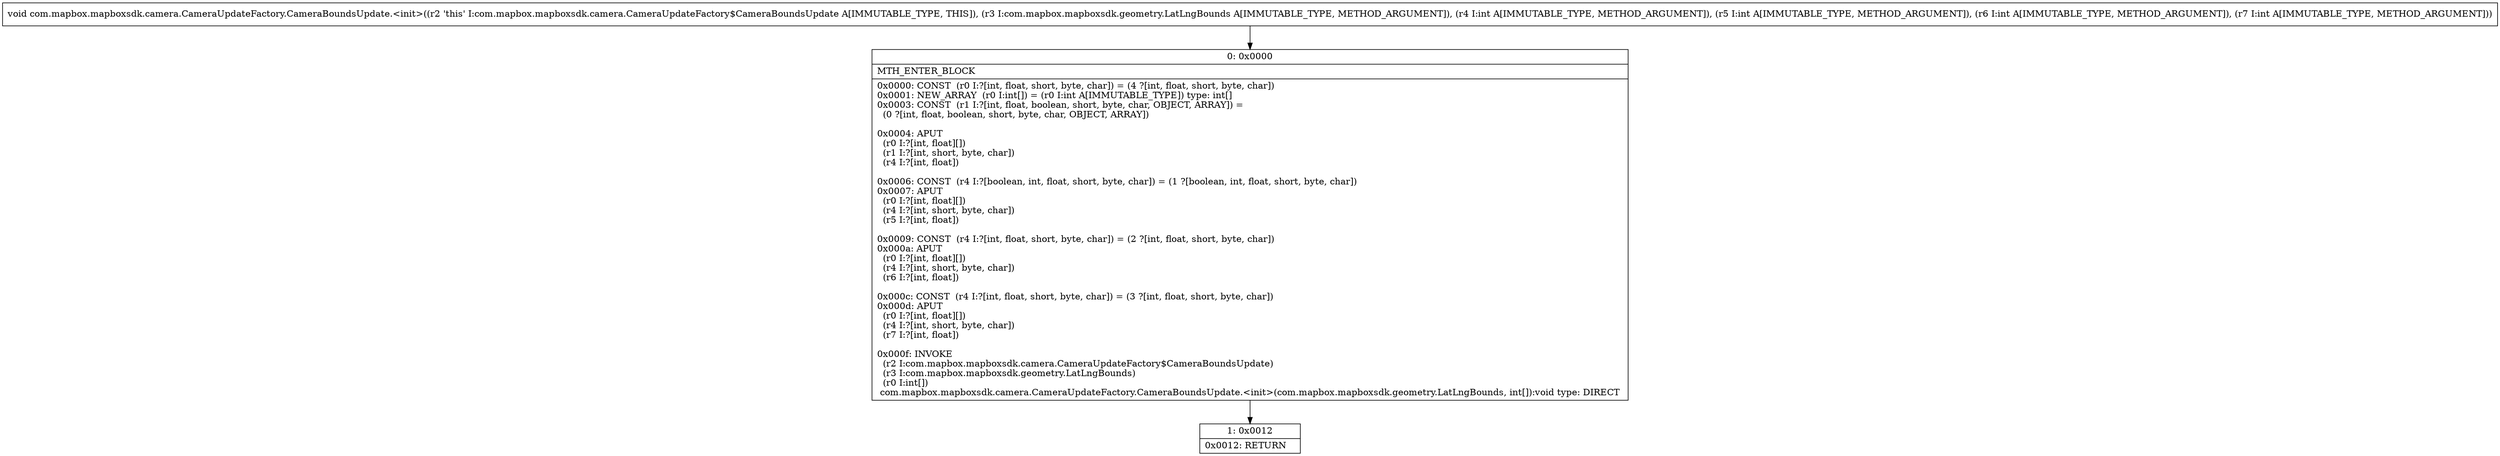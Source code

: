 digraph "CFG forcom.mapbox.mapboxsdk.camera.CameraUpdateFactory.CameraBoundsUpdate.\<init\>(Lcom\/mapbox\/mapboxsdk\/geometry\/LatLngBounds;IIII)V" {
Node_0 [shape=record,label="{0\:\ 0x0000|MTH_ENTER_BLOCK\l|0x0000: CONST  (r0 I:?[int, float, short, byte, char]) = (4 ?[int, float, short, byte, char]) \l0x0001: NEW_ARRAY  (r0 I:int[]) = (r0 I:int A[IMMUTABLE_TYPE]) type: int[] \l0x0003: CONST  (r1 I:?[int, float, boolean, short, byte, char, OBJECT, ARRAY]) = \l  (0 ?[int, float, boolean, short, byte, char, OBJECT, ARRAY])\l \l0x0004: APUT  \l  (r0 I:?[int, float][])\l  (r1 I:?[int, short, byte, char])\l  (r4 I:?[int, float])\l \l0x0006: CONST  (r4 I:?[boolean, int, float, short, byte, char]) = (1 ?[boolean, int, float, short, byte, char]) \l0x0007: APUT  \l  (r0 I:?[int, float][])\l  (r4 I:?[int, short, byte, char])\l  (r5 I:?[int, float])\l \l0x0009: CONST  (r4 I:?[int, float, short, byte, char]) = (2 ?[int, float, short, byte, char]) \l0x000a: APUT  \l  (r0 I:?[int, float][])\l  (r4 I:?[int, short, byte, char])\l  (r6 I:?[int, float])\l \l0x000c: CONST  (r4 I:?[int, float, short, byte, char]) = (3 ?[int, float, short, byte, char]) \l0x000d: APUT  \l  (r0 I:?[int, float][])\l  (r4 I:?[int, short, byte, char])\l  (r7 I:?[int, float])\l \l0x000f: INVOKE  \l  (r2 I:com.mapbox.mapboxsdk.camera.CameraUpdateFactory$CameraBoundsUpdate)\l  (r3 I:com.mapbox.mapboxsdk.geometry.LatLngBounds)\l  (r0 I:int[])\l com.mapbox.mapboxsdk.camera.CameraUpdateFactory.CameraBoundsUpdate.\<init\>(com.mapbox.mapboxsdk.geometry.LatLngBounds, int[]):void type: DIRECT \l}"];
Node_1 [shape=record,label="{1\:\ 0x0012|0x0012: RETURN   \l}"];
MethodNode[shape=record,label="{void com.mapbox.mapboxsdk.camera.CameraUpdateFactory.CameraBoundsUpdate.\<init\>((r2 'this' I:com.mapbox.mapboxsdk.camera.CameraUpdateFactory$CameraBoundsUpdate A[IMMUTABLE_TYPE, THIS]), (r3 I:com.mapbox.mapboxsdk.geometry.LatLngBounds A[IMMUTABLE_TYPE, METHOD_ARGUMENT]), (r4 I:int A[IMMUTABLE_TYPE, METHOD_ARGUMENT]), (r5 I:int A[IMMUTABLE_TYPE, METHOD_ARGUMENT]), (r6 I:int A[IMMUTABLE_TYPE, METHOD_ARGUMENT]), (r7 I:int A[IMMUTABLE_TYPE, METHOD_ARGUMENT])) }"];
MethodNode -> Node_0;
Node_0 -> Node_1;
}

